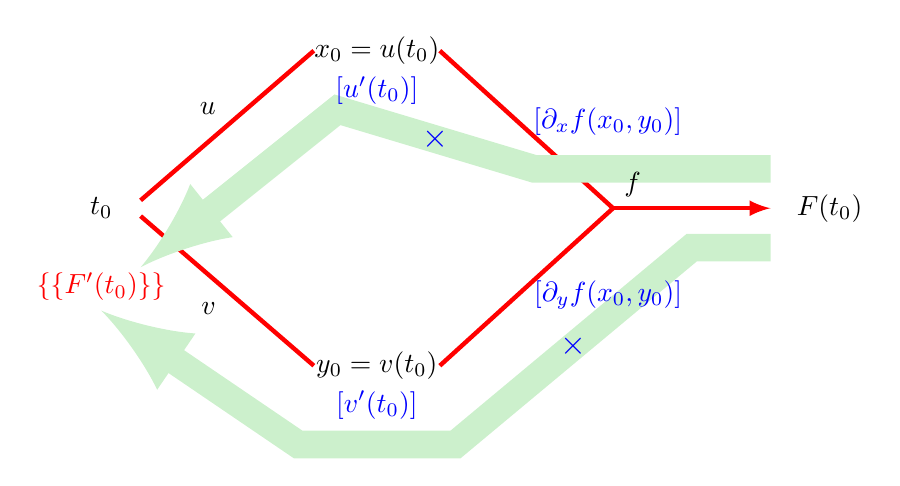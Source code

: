 \begin{tikzpicture}

%  \fill (0,-2) circle (0.5ex);
 % \fill (6,0) circle (0.5ex);
%  \fill (11,0) circle (0.5ex);

\node at (-3.5,0) {$t_0$};
\node at (0,2) {$x_0 = u(t_0)$};
\node at (0,-2) {$y_0 = v(t_0)$};


\node[red] at (-3.5,-1) {$\{\{F'(t_0)\}\}$};


\draw[ultra thick,red] (-0.8,2) -- (-3,0.1) node[midway, above left,black]{$u$};
\draw[ultra thick,red] (-0.8,-2) -- (-3,-0.1) node[midway, below left,black]{$v$};

\draw[ultra thick,red]  (0.8,2) -- (3,0);
\draw[ultra thick,red] (0.8,-2) -- (3,0);




\draw[->,>=latex,ultra thick,green!70!black!20,line width=10pt] (5,-0.5) to ++(-1,0) to node[midway,blue,scale=1.2]{$\times$} ++(-3,-2.5) to ++(-2,0) to ++(-2.5,1.7) ;

\draw[->,>=latex,ultra thick,green!70!black!20,line width=10pt] (5,0.5) to ++(-3,0) to node[midway,blue,scale=1.2]{$\times$} ++(-2.5,0.75) to ++(-2.5,-2) ;

\node[blue] at (0,1.5) {$[u'(t_0)]$};
\node[blue] at (0,-2.5) {$[v'(t_0)]$};

\node at (5.75,0) {$F(t_0)$};
 \node[blue,left] at (4,1.1) {$[\partial_x f(x_0,y_0)]$};
 \node[blue,left] at (4,-1.1) {$[\partial_y f(x_0,y_0)]$};

\draw[->,>=latex,ultra thick,red] (3,0) -- ++(2,0) node[pos=0,above right,black,scale=1]{$f$} ;

\end{tikzpicture}